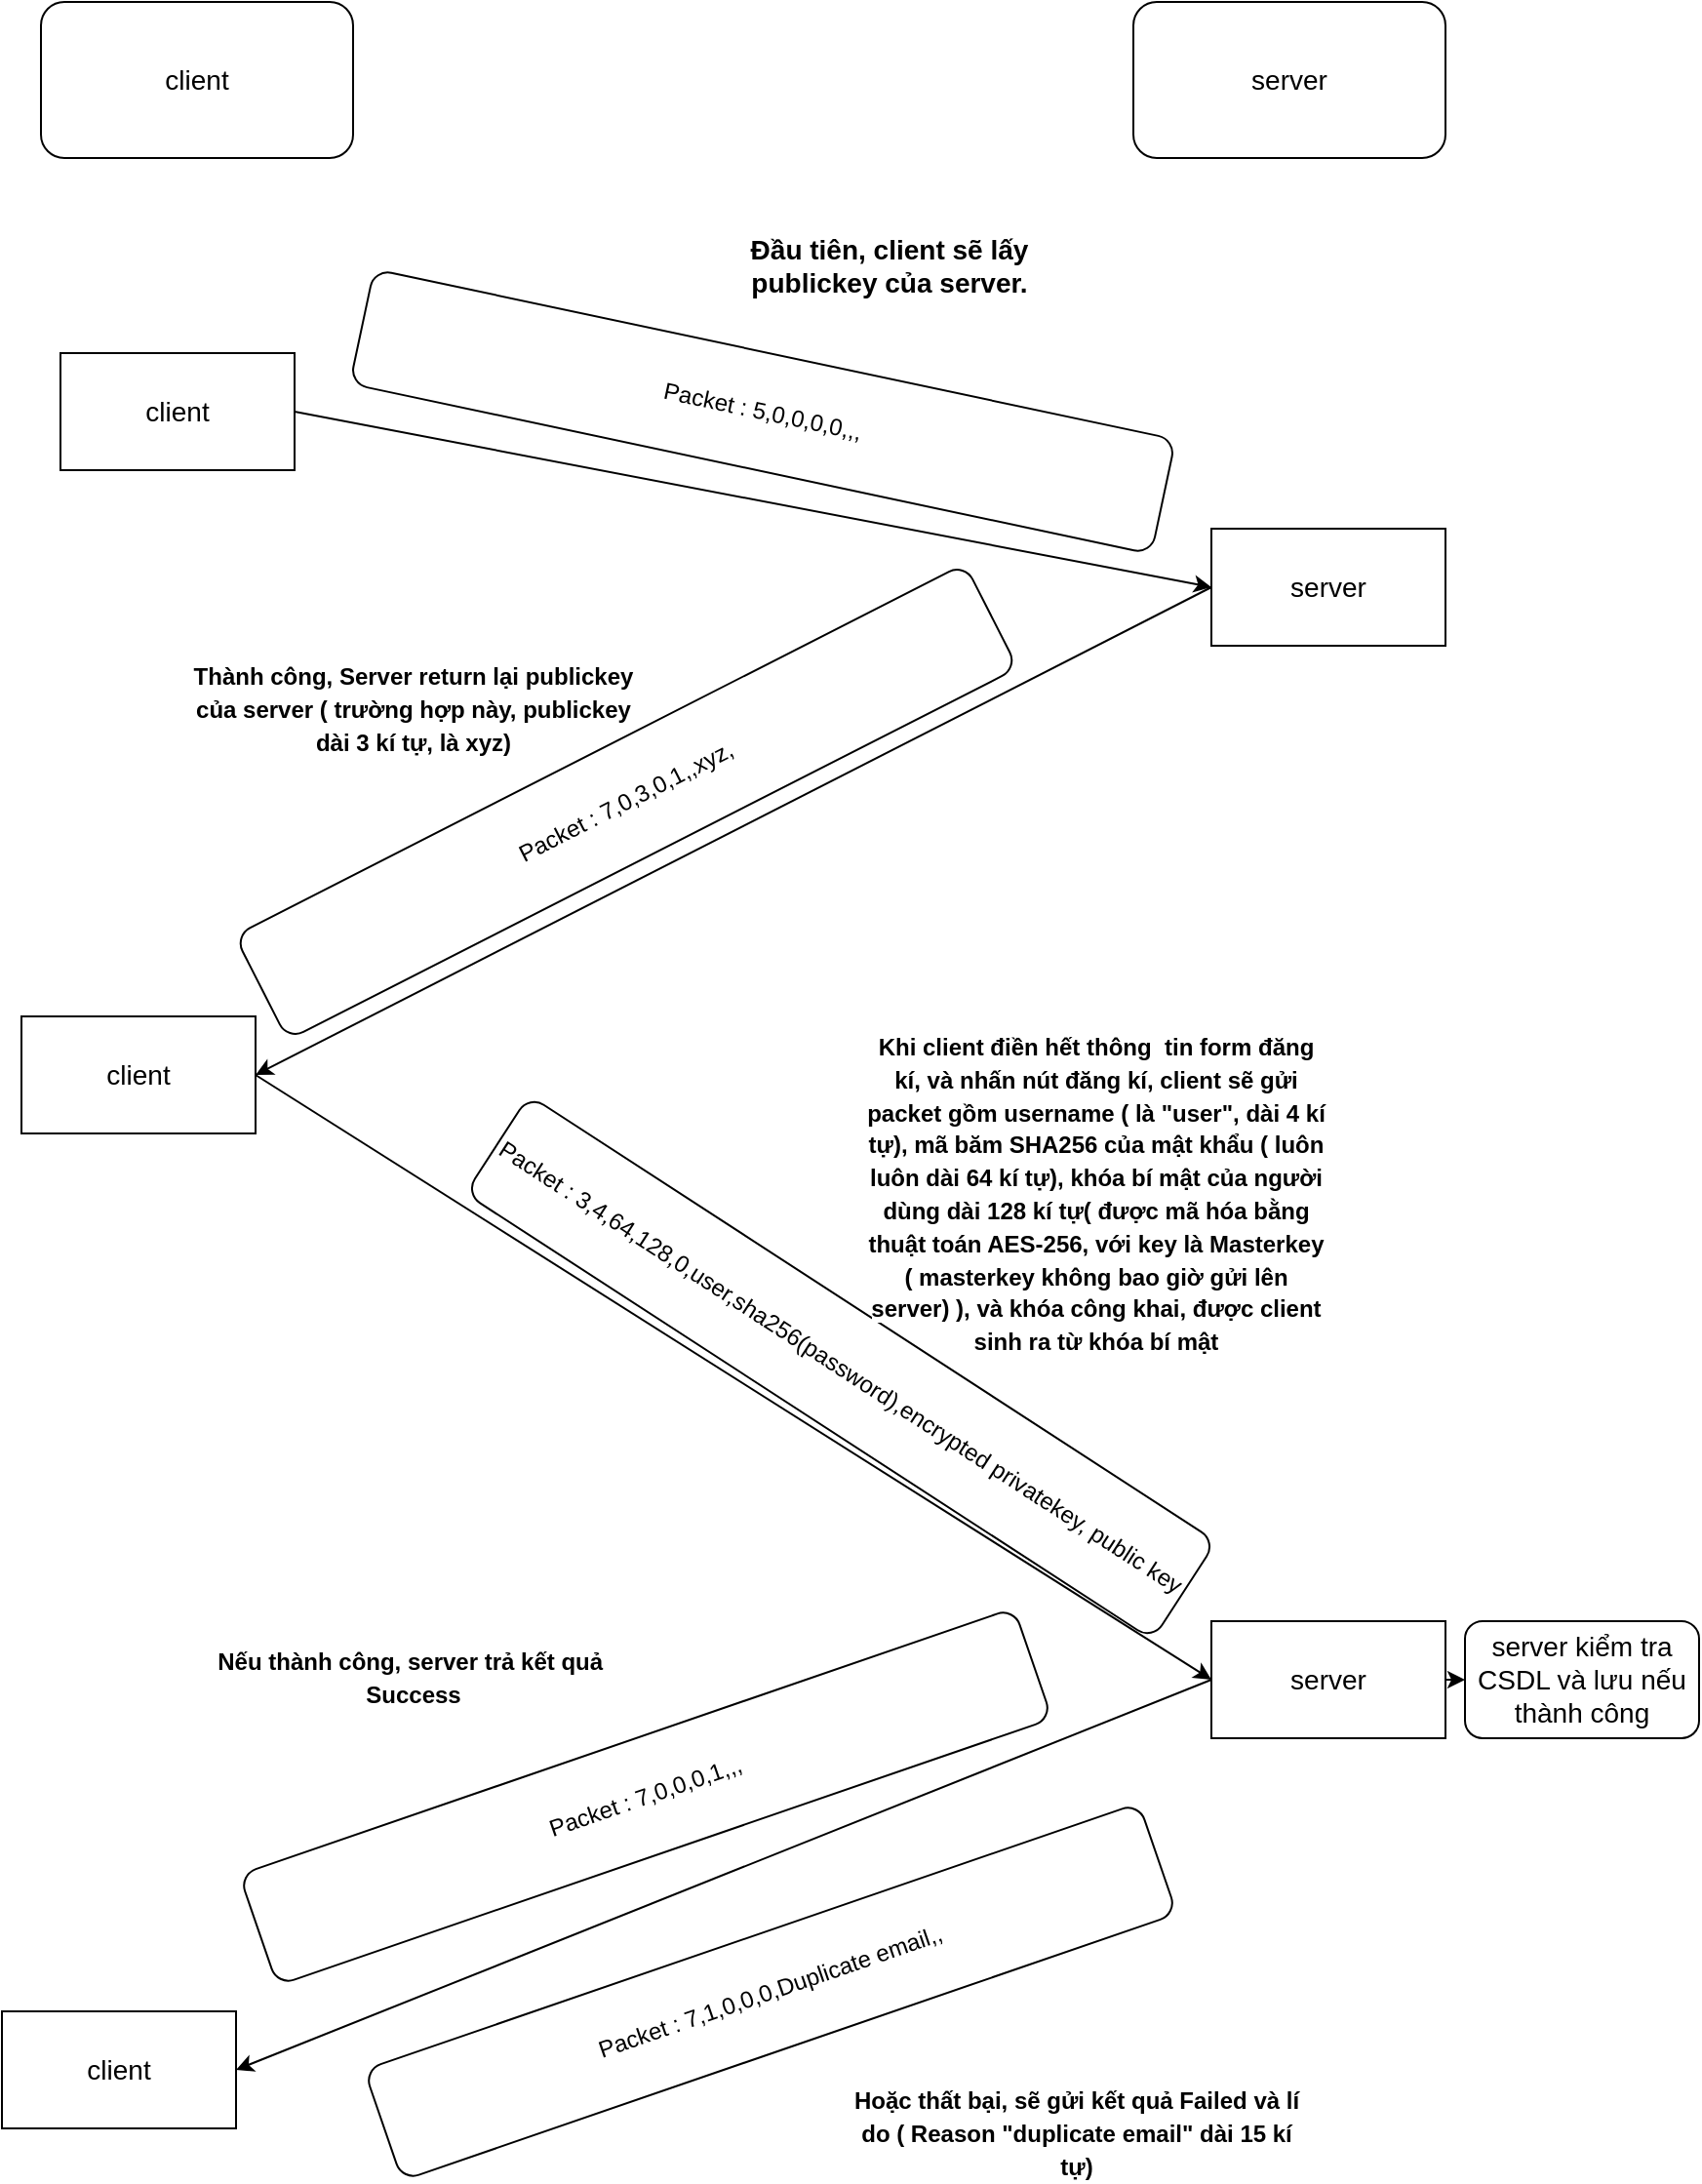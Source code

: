 <mxfile version="14.6.6" type="github">
  <diagram id="PS3UIY--bPpSg8Buevzv" name="Page-1">
    <mxGraphModel dx="1422" dy="737" grid="1" gridSize="10" guides="1" tooltips="1" connect="1" arrows="1" fold="1" page="1" pageScale="1" pageWidth="827" pageHeight="1169" math="0" shadow="0">
      <root>
        <mxCell id="0" />
        <mxCell id="1" parent="0" />
        <mxCell id="IExzLnxYv5k1h0c-7KHn-3" value="client" style="rounded=1;whiteSpace=wrap;html=1;align=center;fontSize=14;" parent="1" vertex="1">
          <mxGeometry x="40" y="80" width="160" height="80" as="geometry" />
        </mxCell>
        <mxCell id="IExzLnxYv5k1h0c-7KHn-4" value="server" style="rounded=1;whiteSpace=wrap;html=1;align=center;fontSize=14;" parent="1" vertex="1">
          <mxGeometry x="600" y="80" width="160" height="80" as="geometry" />
        </mxCell>
        <mxCell id="IExzLnxYv5k1h0c-7KHn-6" value="client" style="rounded=0;whiteSpace=wrap;html=1;align=center;fontSize=14;" parent="1" vertex="1">
          <mxGeometry x="50" y="260" width="120" height="60" as="geometry" />
        </mxCell>
        <mxCell id="IExzLnxYv5k1h0c-7KHn-7" value="server" style="rounded=0;whiteSpace=wrap;html=1;align=center;fontSize=14;" parent="1" vertex="1">
          <mxGeometry x="640" y="350" width="120" height="60" as="geometry" />
        </mxCell>
        <mxCell id="IExzLnxYv5k1h0c-7KHn-8" value="client" style="rounded=0;whiteSpace=wrap;html=1;align=center;fontSize=14;" parent="1" vertex="1">
          <mxGeometry x="30" y="600" width="120" height="60" as="geometry" />
        </mxCell>
        <mxCell id="IExzLnxYv5k1h0c-7KHn-24" style="edgeStyle=orthogonalEdgeStyle;rounded=0;orthogonalLoop=1;jettySize=auto;html=1;exitX=1;exitY=0.5;exitDx=0;exitDy=0;fontSize=14;entryX=0;entryY=0.5;entryDx=0;entryDy=0;" parent="1" source="IExzLnxYv5k1h0c-7KHn-9" target="IExzLnxYv5k1h0c-7KHn-25" edge="1">
          <mxGeometry relative="1" as="geometry">
            <mxPoint x="658.44" y="810" as="targetPoint" />
          </mxGeometry>
        </mxCell>
        <mxCell id="IExzLnxYv5k1h0c-7KHn-9" value="server" style="rounded=0;whiteSpace=wrap;html=1;align=center;fontSize=14;" parent="1" vertex="1">
          <mxGeometry x="640" y="910" width="120" height="60" as="geometry" />
        </mxCell>
        <mxCell id="IExzLnxYv5k1h0c-7KHn-10" value="client" style="rounded=0;whiteSpace=wrap;html=1;align=center;fontSize=14;" parent="1" vertex="1">
          <mxGeometry x="20" y="1110" width="120" height="60" as="geometry" />
        </mxCell>
        <mxCell id="IExzLnxYv5k1h0c-7KHn-12" value="" style="endArrow=classic;html=1;exitX=1;exitY=0.5;exitDx=0;exitDy=0;entryX=0;entryY=0.5;entryDx=0;entryDy=0;fontSize=14;" parent="1" source="IExzLnxYv5k1h0c-7KHn-6" target="IExzLnxYv5k1h0c-7KHn-7" edge="1">
          <mxGeometry width="50" height="50" relative="1" as="geometry">
            <mxPoint x="400" y="520" as="sourcePoint" />
            <mxPoint x="570" y="280" as="targetPoint" />
          </mxGeometry>
        </mxCell>
        <mxCell id="IExzLnxYv5k1h0c-7KHn-15" value="" style="endArrow=classic;html=1;entryX=1;entryY=0.5;entryDx=0;entryDy=0;exitX=0;exitY=0.5;exitDx=0;exitDy=0;fontSize=14;" parent="1" source="IExzLnxYv5k1h0c-7KHn-7" target="IExzLnxYv5k1h0c-7KHn-8" edge="1">
          <mxGeometry width="50" height="50" relative="1" as="geometry">
            <mxPoint x="400" y="510" as="sourcePoint" />
            <mxPoint x="450" y="460" as="targetPoint" />
          </mxGeometry>
        </mxCell>
        <mxCell id="IExzLnxYv5k1h0c-7KHn-18" value="" style="endArrow=classic;html=1;entryX=0;entryY=0.5;entryDx=0;entryDy=0;exitX=1;exitY=0.5;exitDx=0;exitDy=0;fontSize=14;" parent="1" source="IExzLnxYv5k1h0c-7KHn-8" target="IExzLnxYv5k1h0c-7KHn-9" edge="1">
          <mxGeometry width="50" height="50" relative="1" as="geometry">
            <mxPoint x="120" y="760" as="sourcePoint" />
            <mxPoint x="208.44" y="915" as="targetPoint" />
          </mxGeometry>
        </mxCell>
        <mxCell id="IExzLnxYv5k1h0c-7KHn-20" value="" style="endArrow=classic;html=1;entryX=1;entryY=0.5;entryDx=0;entryDy=0;exitX=0;exitY=0.5;exitDx=0;exitDy=0;fontSize=14;" parent="1" source="IExzLnxYv5k1h0c-7KHn-9" target="IExzLnxYv5k1h0c-7KHn-10" edge="1">
          <mxGeometry width="50" height="50" relative="1" as="geometry">
            <mxPoint x="368.44" y="730" as="sourcePoint" />
            <mxPoint x="148.44" y="1110" as="targetPoint" />
          </mxGeometry>
        </mxCell>
        <mxCell id="IExzLnxYv5k1h0c-7KHn-25" value="server kiểm tra CSDL và lưu nếu thành công" style="rounded=1;whiteSpace=wrap;html=1;align=center;fontSize=14;" parent="1" vertex="1">
          <mxGeometry x="770" y="910" width="120" height="60" as="geometry" />
        </mxCell>
        <mxCell id="KoDbhlb0vy1jZnd9a4vD-1" value="Packet : 5,0,0,0,0,,,&lt;br&gt;" style="rounded=1;whiteSpace=wrap;html=1;rotation=12;" vertex="1" parent="1">
          <mxGeometry x="200" y="260" width="420" height="60" as="geometry" />
        </mxCell>
        <mxCell id="KoDbhlb0vy1jZnd9a4vD-2" value="Packet : 7,0,3,0,1,,xyz,&lt;br&gt;" style="rounded=1;whiteSpace=wrap;html=1;rotation=-27;" vertex="1" parent="1">
          <mxGeometry x="130" y="460" width="420" height="60" as="geometry" />
        </mxCell>
        <mxCell id="KoDbhlb0vy1jZnd9a4vD-3" value="Packet : 3,4,64,128,0,user,sha256(password),encrypted privatekey, public key&lt;br&gt;" style="rounded=1;whiteSpace=wrap;html=1;rotation=33;" vertex="1" parent="1">
          <mxGeometry x="240" y="750" width="420" height="60" as="geometry" />
        </mxCell>
        <mxCell id="KoDbhlb0vy1jZnd9a4vD-4" value="Đầu tiên, client sẽ lấy publickey của server." style="text;html=1;strokeColor=none;fillColor=none;align=center;verticalAlign=middle;whiteSpace=wrap;rounded=0;fontSize=14;fontStyle=1" vertex="1" parent="1">
          <mxGeometry x="390" y="180" width="170" height="70" as="geometry" />
        </mxCell>
        <mxCell id="KoDbhlb0vy1jZnd9a4vD-5" value="&lt;div style=&quot;text-align: center&quot;&gt;&lt;font face=&quot;helvetica&quot;&gt;&lt;span style=&quot;font-size: 12px ; background-color: rgb(255 , 255 , 255)&quot;&gt;Thành công, Server return lại publickey của server ( trường hợp này, publickey dài 3 kí tự, là xyz)&lt;/span&gt;&lt;/font&gt;&lt;/div&gt;" style="text;whiteSpace=wrap;html=1;fontSize=14;fontStyle=1" vertex="1" parent="1">
          <mxGeometry x="110" y="410" width="240" height="50" as="geometry" />
        </mxCell>
        <mxCell id="KoDbhlb0vy1jZnd9a4vD-6" value="&lt;div style=&quot;text-align: center&quot;&gt;&lt;font face=&quot;helvetica&quot;&gt;&lt;span style=&quot;font-size: 12px ; background-color: rgb(255 , 255 , 255)&quot;&gt;Khi client điền hết thông&amp;nbsp; tin form đăng kí, và nhấn nút đăng kí, client sẽ gửi packet gồm username ( là &quot;user&quot;, dài 4 kí tự), mã băm SHA256 của mật khẩu ( luôn luôn dài 64 kí tự), khóa bí mật của người dùng dài 128 kí tự( được mã hóa bằng thuật toán AES-256, với key là Masterkey ( masterkey không bao giờ gửi lên server) ), và khóa công khai, được client sinh ra từ khóa bí mật&lt;/span&gt;&lt;/font&gt;&lt;/div&gt;" style="text;whiteSpace=wrap;html=1;fontSize=14;fontStyle=1" vertex="1" parent="1">
          <mxGeometry x="460" y="600" width="240" height="50" as="geometry" />
        </mxCell>
        <mxCell id="KoDbhlb0vy1jZnd9a4vD-7" value="Packet : 7,0,0,0,1,,," style="rounded=1;whiteSpace=wrap;html=1;rotation=-19;" vertex="1" parent="1">
          <mxGeometry x="140" y="970" width="420" height="60" as="geometry" />
        </mxCell>
        <mxCell id="KoDbhlb0vy1jZnd9a4vD-8" value="&lt;div style=&quot;text-align: center&quot;&gt;&lt;font face=&quot;helvetica&quot;&gt;&lt;span style=&quot;font-size: 12px ; background-color: rgb(255 , 255 , 255)&quot;&gt;Nếu thành công, server trả kết quả&amp;nbsp; Success&lt;/span&gt;&lt;/font&gt;&lt;/div&gt;&lt;div style=&quot;text-align: center&quot;&gt;&lt;font face=&quot;helvetica&quot;&gt;&lt;span style=&quot;font-size: 12px ; background-color: rgb(255 , 255 , 255)&quot;&gt;&lt;br&gt;&lt;/span&gt;&lt;/font&gt;&lt;/div&gt;" style="text;whiteSpace=wrap;html=1;fontSize=14;fontStyle=1" vertex="1" parent="1">
          <mxGeometry x="110" y="915" width="240" height="50" as="geometry" />
        </mxCell>
        <mxCell id="KoDbhlb0vy1jZnd9a4vD-9" value="&lt;div style=&quot;text-align: center&quot;&gt;&lt;font face=&quot;helvetica&quot;&gt;&lt;span style=&quot;font-size: 12px ; background-color: rgb(255 , 255 , 255)&quot;&gt;Hoặc thất bại, sẽ gửi kết quả Failed và lí do ( Reason &quot;duplicate email&quot; dài 15 kí tự)&lt;/span&gt;&lt;/font&gt;&lt;/div&gt;" style="text;whiteSpace=wrap;html=1;fontSize=14;fontStyle=1" vertex="1" parent="1">
          <mxGeometry x="450" y="1140" width="240" height="50" as="geometry" />
        </mxCell>
        <mxCell id="KoDbhlb0vy1jZnd9a4vD-10" value="Packet : 7,1,0,0,0,Duplicate email,," style="rounded=1;whiteSpace=wrap;html=1;rotation=-19;" vertex="1" parent="1">
          <mxGeometry x="204" y="1070" width="420" height="60" as="geometry" />
        </mxCell>
      </root>
    </mxGraphModel>
  </diagram>
</mxfile>
